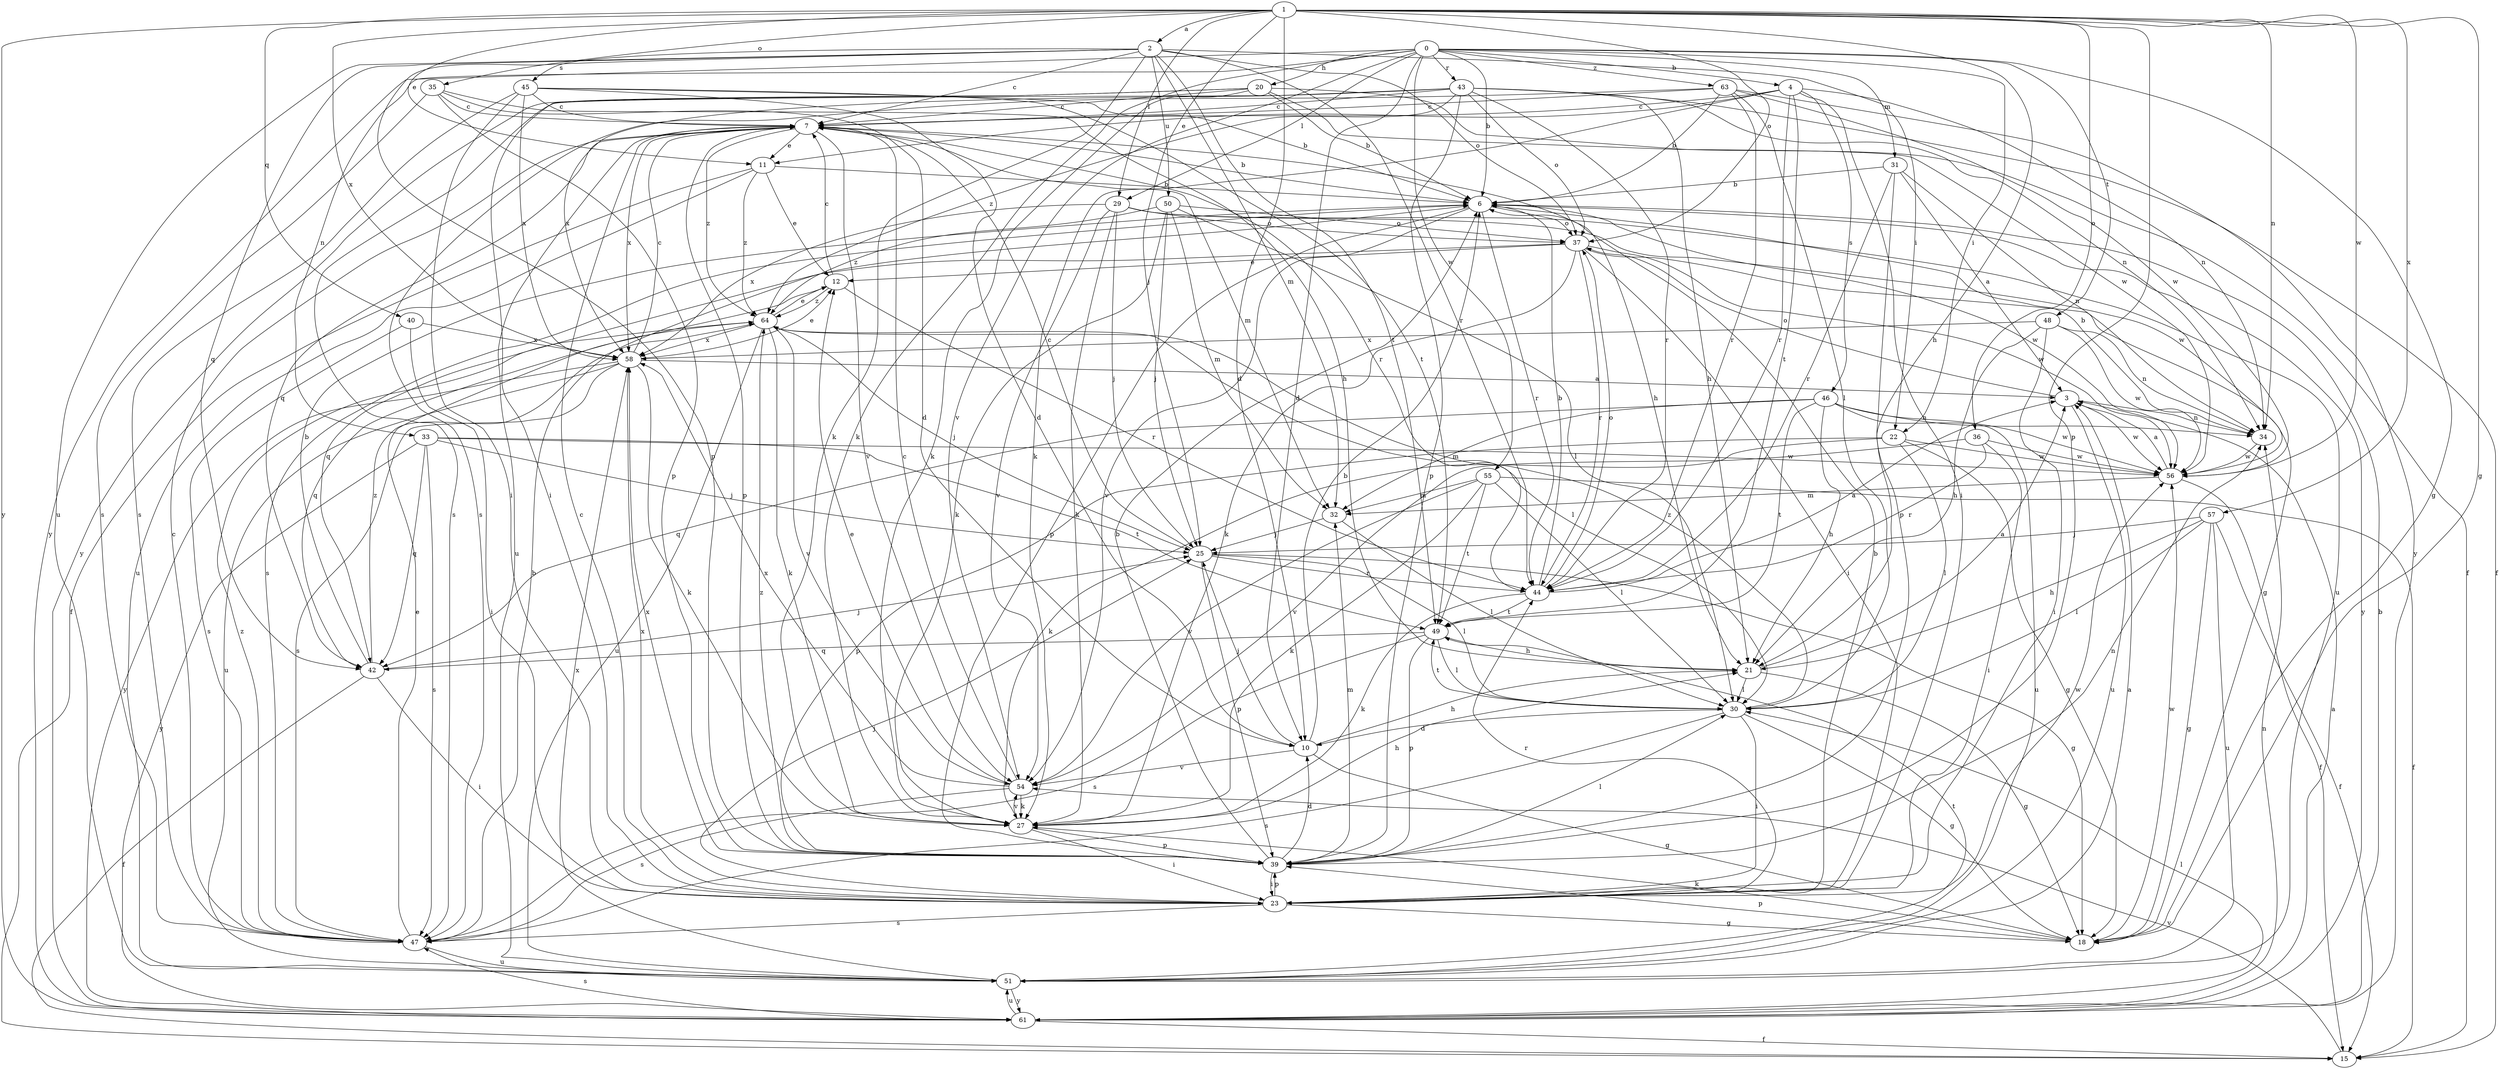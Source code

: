 strict digraph  {
0;
1;
2;
3;
4;
6;
7;
10;
11;
12;
15;
18;
20;
21;
22;
23;
25;
27;
29;
30;
31;
32;
33;
34;
35;
36;
37;
39;
40;
42;
43;
44;
45;
46;
47;
48;
49;
50;
51;
54;
55;
56;
57;
58;
61;
63;
64;
0 -> 4  [label=b];
0 -> 6  [label=b];
0 -> 10  [label=d];
0 -> 18  [label=g];
0 -> 20  [label=h];
0 -> 22  [label=i];
0 -> 27  [label=k];
0 -> 29  [label=l];
0 -> 31  [label=m];
0 -> 33  [label=n];
0 -> 43  [label=r];
0 -> 48  [label=t];
0 -> 54  [label=v];
0 -> 55  [label=w];
0 -> 61  [label=y];
0 -> 63  [label=z];
1 -> 2  [label=a];
1 -> 10  [label=d];
1 -> 11  [label=e];
1 -> 18  [label=g];
1 -> 21  [label=h];
1 -> 25  [label=j];
1 -> 29  [label=l];
1 -> 34  [label=n];
1 -> 35  [label=o];
1 -> 36  [label=o];
1 -> 37  [label=o];
1 -> 39  [label=p];
1 -> 40  [label=q];
1 -> 56  [label=w];
1 -> 57  [label=x];
1 -> 58  [label=x];
1 -> 61  [label=y];
2 -> 7  [label=c];
2 -> 22  [label=i];
2 -> 27  [label=k];
2 -> 32  [label=m];
2 -> 37  [label=o];
2 -> 39  [label=p];
2 -> 42  [label=q];
2 -> 44  [label=r];
2 -> 45  [label=s];
2 -> 49  [label=t];
2 -> 50  [label=u];
2 -> 51  [label=u];
3 -> 34  [label=n];
3 -> 37  [label=o];
3 -> 51  [label=u];
3 -> 56  [label=w];
4 -> 7  [label=c];
4 -> 11  [label=e];
4 -> 23  [label=i];
4 -> 27  [label=k];
4 -> 34  [label=n];
4 -> 44  [label=r];
4 -> 46  [label=s];
4 -> 49  [label=t];
6 -> 37  [label=o];
6 -> 39  [label=p];
6 -> 44  [label=r];
6 -> 47  [label=s];
6 -> 54  [label=v];
6 -> 56  [label=w];
6 -> 61  [label=y];
7 -> 6  [label=b];
7 -> 11  [label=e];
7 -> 21  [label=h];
7 -> 32  [label=m];
7 -> 39  [label=p];
7 -> 42  [label=q];
7 -> 44  [label=r];
7 -> 51  [label=u];
7 -> 54  [label=v];
7 -> 58  [label=x];
7 -> 64  [label=z];
10 -> 6  [label=b];
10 -> 18  [label=g];
10 -> 21  [label=h];
10 -> 25  [label=j];
10 -> 54  [label=v];
11 -> 6  [label=b];
11 -> 12  [label=e];
11 -> 15  [label=f];
11 -> 51  [label=u];
11 -> 64  [label=z];
12 -> 7  [label=c];
12 -> 44  [label=r];
12 -> 64  [label=z];
15 -> 54  [label=v];
18 -> 27  [label=k];
18 -> 39  [label=p];
18 -> 56  [label=w];
20 -> 6  [label=b];
20 -> 7  [label=c];
20 -> 15  [label=f];
20 -> 23  [label=i];
20 -> 27  [label=k];
20 -> 56  [label=w];
20 -> 61  [label=y];
21 -> 3  [label=a];
21 -> 18  [label=g];
21 -> 30  [label=l];
22 -> 18  [label=g];
22 -> 27  [label=k];
22 -> 30  [label=l];
22 -> 39  [label=p];
22 -> 56  [label=w];
23 -> 6  [label=b];
23 -> 7  [label=c];
23 -> 18  [label=g];
23 -> 25  [label=j];
23 -> 39  [label=p];
23 -> 44  [label=r];
23 -> 47  [label=s];
23 -> 56  [label=w];
23 -> 58  [label=x];
25 -> 7  [label=c];
25 -> 18  [label=g];
25 -> 30  [label=l];
25 -> 39  [label=p];
25 -> 44  [label=r];
27 -> 21  [label=h];
27 -> 23  [label=i];
27 -> 39  [label=p];
27 -> 54  [label=v];
29 -> 25  [label=j];
29 -> 27  [label=k];
29 -> 37  [label=o];
29 -> 51  [label=u];
29 -> 54  [label=v];
29 -> 56  [label=w];
29 -> 58  [label=x];
30 -> 10  [label=d];
30 -> 18  [label=g];
30 -> 23  [label=i];
30 -> 47  [label=s];
30 -> 49  [label=t];
30 -> 64  [label=z];
31 -> 3  [label=a];
31 -> 6  [label=b];
31 -> 34  [label=n];
31 -> 39  [label=p];
31 -> 44  [label=r];
32 -> 25  [label=j];
32 -> 30  [label=l];
33 -> 25  [label=j];
33 -> 42  [label=q];
33 -> 47  [label=s];
33 -> 49  [label=t];
33 -> 56  [label=w];
33 -> 61  [label=y];
34 -> 6  [label=b];
34 -> 56  [label=w];
35 -> 7  [label=c];
35 -> 10  [label=d];
35 -> 21  [label=h];
35 -> 39  [label=p];
35 -> 47  [label=s];
36 -> 23  [label=i];
36 -> 44  [label=r];
36 -> 54  [label=v];
36 -> 56  [label=w];
37 -> 12  [label=e];
37 -> 18  [label=g];
37 -> 23  [label=i];
37 -> 27  [label=k];
37 -> 42  [label=q];
37 -> 44  [label=r];
37 -> 56  [label=w];
39 -> 6  [label=b];
39 -> 10  [label=d];
39 -> 23  [label=i];
39 -> 30  [label=l];
39 -> 32  [label=m];
39 -> 34  [label=n];
39 -> 58  [label=x];
39 -> 64  [label=z];
40 -> 23  [label=i];
40 -> 47  [label=s];
40 -> 58  [label=x];
42 -> 6  [label=b];
42 -> 15  [label=f];
42 -> 23  [label=i];
42 -> 25  [label=j];
42 -> 64  [label=z];
43 -> 7  [label=c];
43 -> 15  [label=f];
43 -> 21  [label=h];
43 -> 34  [label=n];
43 -> 37  [label=o];
43 -> 39  [label=p];
43 -> 44  [label=r];
43 -> 47  [label=s];
43 -> 58  [label=x];
43 -> 64  [label=z];
44 -> 3  [label=a];
44 -> 6  [label=b];
44 -> 27  [label=k];
44 -> 37  [label=o];
44 -> 49  [label=t];
45 -> 6  [label=b];
45 -> 7  [label=c];
45 -> 10  [label=d];
45 -> 23  [label=i];
45 -> 47  [label=s];
45 -> 49  [label=t];
45 -> 58  [label=x];
46 -> 21  [label=h];
46 -> 32  [label=m];
46 -> 34  [label=n];
46 -> 42  [label=q];
46 -> 49  [label=t];
46 -> 51  [label=u];
46 -> 56  [label=w];
47 -> 6  [label=b];
47 -> 7  [label=c];
47 -> 12  [label=e];
47 -> 51  [label=u];
47 -> 64  [label=z];
48 -> 21  [label=h];
48 -> 23  [label=i];
48 -> 34  [label=n];
48 -> 56  [label=w];
48 -> 58  [label=x];
49 -> 21  [label=h];
49 -> 30  [label=l];
49 -> 39  [label=p];
49 -> 42  [label=q];
49 -> 47  [label=s];
50 -> 25  [label=j];
50 -> 27  [label=k];
50 -> 30  [label=l];
50 -> 32  [label=m];
50 -> 37  [label=o];
50 -> 64  [label=z];
51 -> 3  [label=a];
51 -> 49  [label=t];
51 -> 58  [label=x];
51 -> 61  [label=y];
54 -> 7  [label=c];
54 -> 12  [label=e];
54 -> 27  [label=k];
54 -> 47  [label=s];
54 -> 58  [label=x];
55 -> 15  [label=f];
55 -> 27  [label=k];
55 -> 30  [label=l];
55 -> 32  [label=m];
55 -> 49  [label=t];
55 -> 54  [label=v];
56 -> 3  [label=a];
56 -> 15  [label=f];
56 -> 32  [label=m];
57 -> 15  [label=f];
57 -> 18  [label=g];
57 -> 21  [label=h];
57 -> 25  [label=j];
57 -> 30  [label=l];
57 -> 51  [label=u];
58 -> 3  [label=a];
58 -> 7  [label=c];
58 -> 12  [label=e];
58 -> 27  [label=k];
58 -> 47  [label=s];
58 -> 51  [label=u];
58 -> 61  [label=y];
61 -> 3  [label=a];
61 -> 6  [label=b];
61 -> 15  [label=f];
61 -> 30  [label=l];
61 -> 34  [label=n];
61 -> 47  [label=s];
61 -> 51  [label=u];
63 -> 6  [label=b];
63 -> 7  [label=c];
63 -> 30  [label=l];
63 -> 44  [label=r];
63 -> 47  [label=s];
63 -> 56  [label=w];
63 -> 61  [label=y];
64 -> 12  [label=e];
64 -> 25  [label=j];
64 -> 27  [label=k];
64 -> 30  [label=l];
64 -> 42  [label=q];
64 -> 51  [label=u];
64 -> 54  [label=v];
64 -> 58  [label=x];
}
